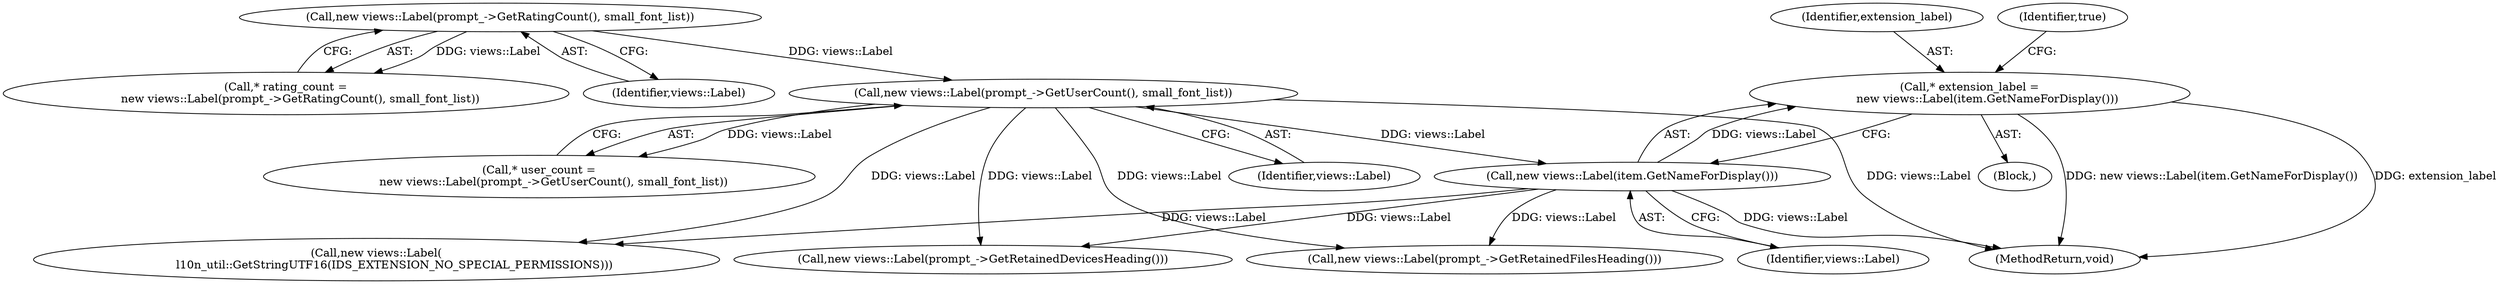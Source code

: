 digraph "0_Chrome_0a1c15fecb1240ab909e1431b6127410c3b380e0_0@pointer" {
"1000296" [label="(Call,* extension_label =\n          new views::Label(item.GetNameForDisplay()))"];
"1000298" [label="(Call,new views::Label(item.GetNameForDisplay()))"];
"1000176" [label="(Call,new views::Label(prompt_->GetUserCount(), small_font_list))"];
"1000160" [label="(Call,new views::Label(prompt_->GetRatingCount(), small_font_list))"];
"1000161" [label="(Identifier,views::Label)"];
"1000359" [label="(Call,new views::Label(\n          l10n_util::GetStringUTF16(IDS_EXTENSION_NO_SPECIAL_PERMISSIONS)))"];
"1000381" [label="(Call,new views::Label(prompt_->GetRetainedFilesHeading()))"];
"1000297" [label="(Identifier,extension_label)"];
"1000301" [label="(Identifier,true)"];
"1000176" [label="(Call,new views::Label(prompt_->GetUserCount(), small_font_list))"];
"1000296" [label="(Call,* extension_label =\n          new views::Label(item.GetNameForDisplay()))"];
"1000177" [label="(Identifier,views::Label)"];
"1000298" [label="(Call,new views::Label(item.GetNameForDisplay()))"];
"1000299" [label="(Identifier,views::Label)"];
"1000291" [label="(Block,)"];
"1000174" [label="(Call,* user_count =\n        new views::Label(prompt_->GetUserCount(), small_font_list))"];
"1000160" [label="(Call,new views::Label(prompt_->GetRatingCount(), small_font_list))"];
"1000158" [label="(Call,* rating_count =\n        new views::Label(prompt_->GetRatingCount(), small_font_list))"];
"1000428" [label="(Call,new views::Label(prompt_->GetRetainedDevicesHeading()))"];
"1000496" [label="(MethodReturn,void)"];
"1000296" -> "1000291"  [label="AST: "];
"1000296" -> "1000298"  [label="CFG: "];
"1000297" -> "1000296"  [label="AST: "];
"1000298" -> "1000296"  [label="AST: "];
"1000301" -> "1000296"  [label="CFG: "];
"1000296" -> "1000496"  [label="DDG: new views::Label(item.GetNameForDisplay())"];
"1000296" -> "1000496"  [label="DDG: extension_label"];
"1000298" -> "1000296"  [label="DDG: views::Label"];
"1000298" -> "1000299"  [label="CFG: "];
"1000299" -> "1000298"  [label="AST: "];
"1000298" -> "1000496"  [label="DDG: views::Label"];
"1000176" -> "1000298"  [label="DDG: views::Label"];
"1000298" -> "1000359"  [label="DDG: views::Label"];
"1000298" -> "1000381"  [label="DDG: views::Label"];
"1000298" -> "1000428"  [label="DDG: views::Label"];
"1000176" -> "1000174"  [label="AST: "];
"1000176" -> "1000177"  [label="CFG: "];
"1000177" -> "1000176"  [label="AST: "];
"1000174" -> "1000176"  [label="CFG: "];
"1000176" -> "1000496"  [label="DDG: views::Label"];
"1000176" -> "1000174"  [label="DDG: views::Label"];
"1000160" -> "1000176"  [label="DDG: views::Label"];
"1000176" -> "1000359"  [label="DDG: views::Label"];
"1000176" -> "1000381"  [label="DDG: views::Label"];
"1000176" -> "1000428"  [label="DDG: views::Label"];
"1000160" -> "1000158"  [label="AST: "];
"1000160" -> "1000161"  [label="CFG: "];
"1000161" -> "1000160"  [label="AST: "];
"1000158" -> "1000160"  [label="CFG: "];
"1000160" -> "1000158"  [label="DDG: views::Label"];
}
